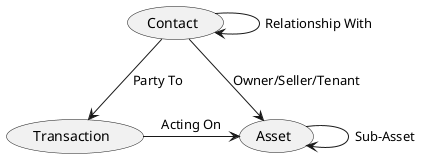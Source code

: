 @startuml Real Estate

(Contact) --> (Transaction) : Party To
(Contact) --> (Asset) : Owner/Seller/Tenant
(Transaction) -> (Asset) : Acting On

(Contact) -> (Contact) : Relationship With
(Asset) -> (Asset) : Sub-Asset

@enduml